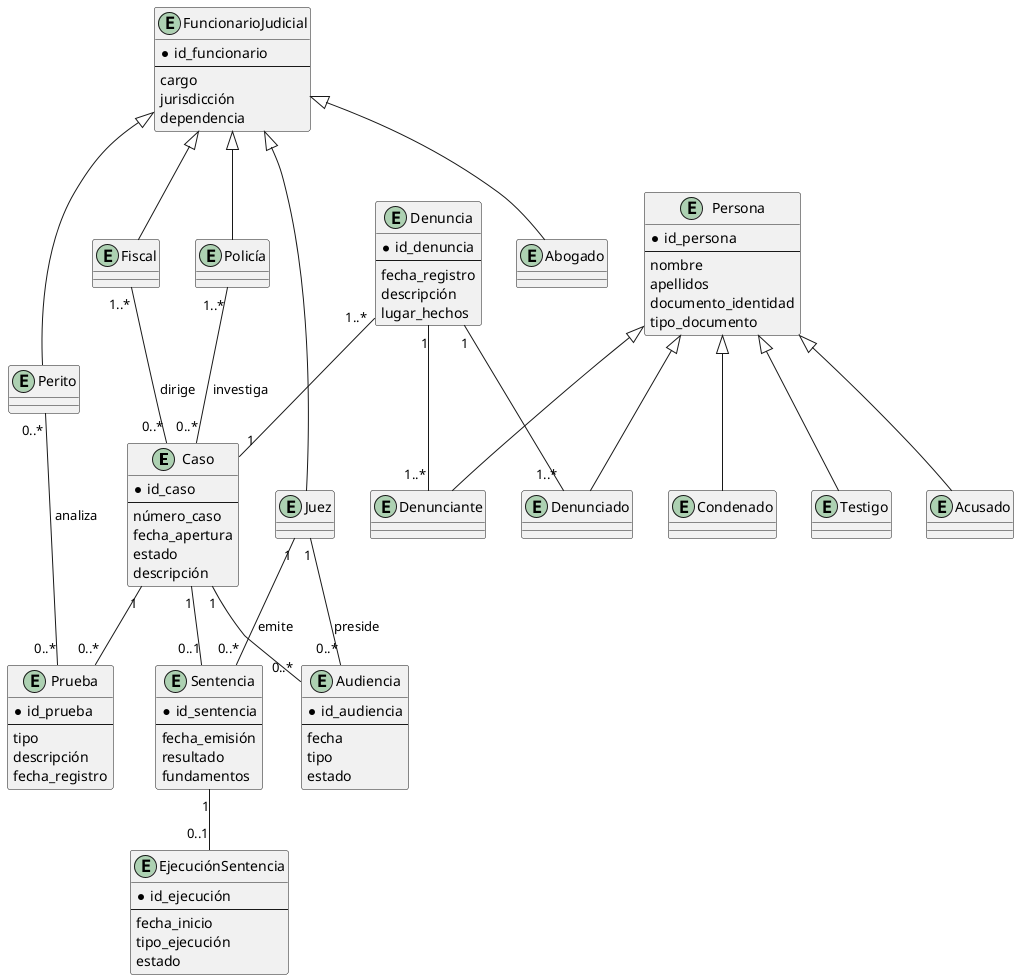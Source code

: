 @startuml Modelo Conceptual del Sistema Judicial

' Entidades principales
entity "Caso" as caso {
  * id_caso
  --
  número_caso
  fecha_apertura
  estado
  descripción
}

entity "Persona" as persona {
  * id_persona
  --
  nombre
  apellidos
  documento_identidad
  tipo_documento
}

entity "Denuncia" as denuncia {
  * id_denuncia
  --
  fecha_registro
  descripción
  lugar_hechos
}

entity "Prueba" as prueba {
  * id_prueba
  --
  tipo
  descripción
  fecha_registro
}

entity "Audiencia" as audiencia {
  * id_audiencia
  --
  fecha
  tipo
  estado
}

entity "Sentencia" as sentencia {
  * id_sentencia
  --
  fecha_emisión
  resultado
  fundamentos
}

entity "EjecuciónSentencia" as ejecucion {
  * id_ejecución
  --
  fecha_inicio
  tipo_ejecución
  estado
}

entity "FuncionarioJudicial" as funcionario {
  * id_funcionario
  --
  cargo
  jurisdicción
  dependencia
}

' Relaciones tipo rol
entity "Denunciante" as denunciante {
}

entity "Denunciado" as denunciado {
}

entity "Fiscal" as fiscal {
}

entity "Juez" as juez {
}

entity "Policía" as policia {
}

entity "Abogado" as abogado {
}

entity "Testigo" as testigo {
}

entity "Perito" as perito {
}

entity "Acusado" as acusado {
}

entity "Condenado" as condenado {
}

' Relaciones principales
denuncia "1" -- "1..*" denunciante
denuncia "1" -- "1..*" denunciado
denuncia "1..*" -- "1" caso

persona <|-- denunciante
persona <|-- denunciado
persona <|-- testigo
persona <|-- acusado
persona <|-- condenado

funcionario <|-- fiscal
funcionario <|-- juez
funcionario <|-- policia
funcionario <|-- abogado
funcionario <|-- perito

caso "1" -- "0..*" prueba
caso "1" -- "0..*" audiencia
caso "1" -- "0..1" sentencia
sentencia "1" -- "0..1" ejecucion

fiscal "1..*" -- "0..*" caso : dirige
juez "1" -- "0..*" audiencia : preside
juez "1" -- "0..*" sentencia : emite
policia "1..*" -- "0..*" caso : investiga
perito "0..*" -- "0..*" prueba : analiza

@enduml